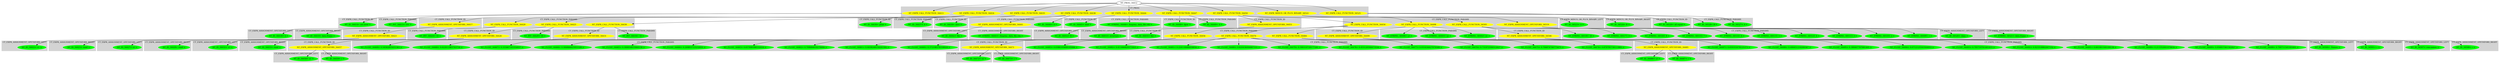 digraph {

subgraph cluster0 {
 node [style=filled,color=white];
 style=filled;
 color=lightgrey;
 label = "CT_PROG";

"NT_EXPR_CALL_FUNCTION_34413"
 [fillcolor = yellow]
"NT_EXPR_CALL_FUNCTION_34416"
 [fillcolor = yellow]
"NT_EXPR_CALL_FUNCTION_34435"
 [fillcolor = yellow]
"NT_EXPR_CALL_FUNCTION_34438"
 [fillcolor = yellow]
"NT_EXPR_CALL_FUNCTION_34444"
 [fillcolor = yellow]
"NT_EXPR_CALL_FUNCTION_34447"
 [fillcolor = yellow]
"NT_EXPR_CALL_FUNCTION_34450"
 [fillcolor = yellow]
"NT_EXPR_MINUS_OR_PLUS_BINARY_34522"
 [fillcolor = yellow]
"NT_EXPR_CALL_FUNCTION_34525"
 [fillcolor = yellow]
}
"NT_PROG_34412"->"NT_EXPR_CALL_FUNCTION_34413"
subgraph cluster1 {
 node [style=filled,color=white];
 style=filled;
 color=lightgrey;
 label = "CT_EXPR_CALL_FUNCTION_ID";

"NT_ID_34414< set.seed >"
 [fillcolor = green]
}
subgraph cluster2 {
 node [style=filled,color=white];
 style=filled;
 color=lightgrey;
 label = "CT_EXPR_CALL_FUNCTION_PARAMS";

"NT_INT_34415< 101 >"
 [fillcolor = green]
}
"NT_EXPR_CALL_FUNCTION_34413"->"NT_ID_34414< set.seed >"
"NT_EXPR_CALL_FUNCTION_34413"->"NT_INT_34415< 101 >"
"NT_PROG_34412"->"NT_EXPR_CALL_FUNCTION_34416"
subgraph cluster3 {
 node [style=filled,color=white];
 style=filled;
 color=lightgrey;
 label = "CT_EXPR_CALL_FUNCTION_ID";

"NT_EXPR_ASSIGNMENT_OPETATORS_34417"
 [fillcolor = yellow]
}
subgraph cluster4 {
 node [style=filled,color=white];
 style=filled;
 color=lightgrey;
 label = "CT_EXPR_CALL_FUNCTION_PARAMS";

"NT_EXPR_CALL_FUNCTION_34420"
 [fillcolor = yellow]
"NT_EXPR_CALL_FUNCTION_34425"
 [fillcolor = yellow]
"NT_EXPR_CALL_FUNCTION_34430"
 [fillcolor = yellow]
}
"NT_EXPR_CALL_FUNCTION_34416"->"NT_EXPR_ASSIGNMENT_OPETATORS_34417"
subgraph cluster5 {
 node [style=filled,color=white];
 style=filled;
 color=lightgrey;
 label = "CT_EXPR_ASSIGNMENT_OPETATORS_LEFT";

"NT_ID_34418< A >"
 [fillcolor = green]
}
subgraph cluster6 {
 node [style=filled,color=white];
 style=filled;
 color=lightgrey;
 label = "CT_EXPR_ASSIGNMENT_OPETATORS_RIGHT";

"NT_ID_34419< data.frame >"
 [fillcolor = green]
}
"NT_EXPR_ASSIGNMENT_OPETATORS_34417"->"NT_ID_34418< A >"
"NT_EXPR_ASSIGNMENT_OPETATORS_34417"->"NT_ID_34419< data.frame >"
"NT_EXPR_CALL_FUNCTION_34416"->"NT_EXPR_CALL_FUNCTION_34420"
subgraph cluster7 {
 node [style=filled,color=white];
 style=filled;
 color=lightgrey;
 label = "CT_EXPR_CALL_FUNCTION_ID";

"NT_EXPR_ASSIGNMENT_OPETATORS_34421"
 [fillcolor = yellow]
}
subgraph cluster8 {
 node [style=filled,color=white];
 style=filled;
 color=lightgrey;
 label = "CT_EXPR_CALL_FUNCTION_PARAMS";

"NT_INT_34424< 10 >"
 [fillcolor = green]
}
"NT_EXPR_CALL_FUNCTION_34420"->"NT_EXPR_ASSIGNMENT_OPETATORS_34421"
subgraph cluster9 {
 node [style=filled,color=white];
 style=filled;
 color=lightgrey;
 label = "CT_EXPR_ASSIGNMENT_OPETATORS_LEFT";

"NT_ID_34422< x1 >"
 [fillcolor = green]
}
subgraph cluster10 {
 node [style=filled,color=white];
 style=filled;
 color=lightgrey;
 label = "CT_EXPR_ASSIGNMENT_OPETATORS_RIGHT";

"NT_ID_34423< runif >"
 [fillcolor = green]
}
"NT_EXPR_ASSIGNMENT_OPETATORS_34421"->"NT_ID_34422< x1 >"
"NT_EXPR_ASSIGNMENT_OPETATORS_34421"->"NT_ID_34423< runif >"
"NT_EXPR_CALL_FUNCTION_34420"->"NT_INT_34424< 10 >"
"NT_EXPR_CALL_FUNCTION_34416"->"NT_EXPR_CALL_FUNCTION_34425"
subgraph cluster11 {
 node [style=filled,color=white];
 style=filled;
 color=lightgrey;
 label = "CT_EXPR_CALL_FUNCTION_ID";

"NT_EXPR_ASSIGNMENT_OPETATORS_34426"
 [fillcolor = yellow]
}
subgraph cluster12 {
 node [style=filled,color=white];
 style=filled;
 color=lightgrey;
 label = "CT_EXPR_CALL_FUNCTION_PARAMS";

"NT_INT_34429< 10 >"
 [fillcolor = green]
}
"NT_EXPR_CALL_FUNCTION_34425"->"NT_EXPR_ASSIGNMENT_OPETATORS_34426"
subgraph cluster13 {
 node [style=filled,color=white];
 style=filled;
 color=lightgrey;
 label = "CT_EXPR_ASSIGNMENT_OPETATORS_LEFT";

"NT_ID_34427< x2 >"
 [fillcolor = green]
}
subgraph cluster14 {
 node [style=filled,color=white];
 style=filled;
 color=lightgrey;
 label = "CT_EXPR_ASSIGNMENT_OPETATORS_RIGHT";

"NT_ID_34428< runif >"
 [fillcolor = green]
}
"NT_EXPR_ASSIGNMENT_OPETATORS_34426"->"NT_ID_34427< x2 >"
"NT_EXPR_ASSIGNMENT_OPETATORS_34426"->"NT_ID_34428< runif >"
"NT_EXPR_CALL_FUNCTION_34425"->"NT_INT_34429< 10 >"
"NT_EXPR_CALL_FUNCTION_34416"->"NT_EXPR_CALL_FUNCTION_34430"
subgraph cluster15 {
 node [style=filled,color=white];
 style=filled;
 color=lightgrey;
 label = "CT_EXPR_CALL_FUNCTION_ID";

"NT_EXPR_ASSIGNMENT_OPETATORS_34431"
 [fillcolor = yellow]
}
subgraph cluster16 {
 node [style=filled,color=white];
 style=filled;
 color=lightgrey;
 label = "CT_EXPR_CALL_FUNCTION_PARAMS";

"NT_INT_34434< 10 >"
 [fillcolor = green]
}
"NT_EXPR_CALL_FUNCTION_34430"->"NT_EXPR_ASSIGNMENT_OPETATORS_34431"
subgraph cluster17 {
 node [style=filled,color=white];
 style=filled;
 color=lightgrey;
 label = "CT_EXPR_ASSIGNMENT_OPETATORS_LEFT";

"NT_ID_34432< x3 >"
 [fillcolor = green]
}
subgraph cluster18 {
 node [style=filled,color=white];
 style=filled;
 color=lightgrey;
 label = "CT_EXPR_ASSIGNMENT_OPETATORS_RIGHT";

"NT_ID_34433< runif >"
 [fillcolor = green]
}
"NT_EXPR_ASSIGNMENT_OPETATORS_34431"->"NT_ID_34432< x3 >"
"NT_EXPR_ASSIGNMENT_OPETATORS_34431"->"NT_ID_34433< runif >"
"NT_EXPR_CALL_FUNCTION_34430"->"NT_INT_34434< 10 >"
"NT_PROG_34412"->"NT_EXPR_CALL_FUNCTION_34435"
subgraph cluster19 {
 node [style=filled,color=white];
 style=filled;
 color=lightgrey;
 label = "CT_EXPR_CALL_FUNCTION_ID";

"NT_ID_34436< print >"
 [fillcolor = green]
}
subgraph cluster20 {
 node [style=filled,color=white];
 style=filled;
 color=lightgrey;
 label = "CT_EXPR_CALL_FUNCTION_PARAMS";

"NT_ID_34437< A >"
 [fillcolor = green]
}
"NT_EXPR_CALL_FUNCTION_34435"->"NT_ID_34436< print >"
"NT_EXPR_CALL_FUNCTION_34435"->"NT_ID_34437< A >"
"NT_PROG_34412"->"NT_EXPR_CALL_FUNCTION_34438"
subgraph cluster21 {
 node [style=filled,color=white];
 style=filled;
 color=lightgrey;
 label = "CT_EXPR_CALL_FUNCTION_ID";

"NT_ID_34439< save >"
 [fillcolor = green]
}
subgraph cluster22 {
 node [style=filled,color=white];
 style=filled;
 color=lightgrey;
 label = "CT_EXPR_CALL_FUNCTION_PARAMS";

"NT_ID_34440< A >"
 [fillcolor = green]
"NT_EXPR_ASSIGNMENT_OPETATORS_34441"
 [fillcolor = yellow]
}
"NT_EXPR_CALL_FUNCTION_34438"->"NT_ID_34439< save >"
"NT_EXPR_CALL_FUNCTION_34438"->"NT_ID_34440< A >"
"NT_EXPR_CALL_FUNCTION_34438"->"NT_EXPR_ASSIGNMENT_OPETATORS_34441"
subgraph cluster23 {
 node [style=filled,color=white];
 style=filled;
 color=lightgrey;
 label = "CT_EXPR_ASSIGNMENT_OPETATORS_LEFT";

"NT_ID_34442< file >"
 [fillcolor = green]
}
subgraph cluster24 {
 node [style=filled,color=white];
 style=filled;
 color=lightgrey;
 label = "CT_EXPR_ASSIGNMENT_OPETATORS_RIGHT";

"NT_STRING_34443< /tmp/my_data_file.rda >"
 [fillcolor = green]
}
"NT_EXPR_ASSIGNMENT_OPETATORS_34441"->"NT_ID_34442< file >"
"NT_EXPR_ASSIGNMENT_OPETATORS_34441"->"NT_STRING_34443< /tmp/my_data_file.rda >"
"NT_PROG_34412"->"NT_EXPR_CALL_FUNCTION_34444"
subgraph cluster25 {
 node [style=filled,color=white];
 style=filled;
 color=lightgrey;
 label = "CT_EXPR_CALL_FUNCTION_ID";

"NT_ID_34445< load >"
 [fillcolor = green]
}
subgraph cluster26 {
 node [style=filled,color=white];
 style=filled;
 color=lightgrey;
 label = "CT_EXPR_CALL_FUNCTION_PARAMS";

"NT_STRING_34446< /tmp/my_data_file.rda >"
 [fillcolor = green]
}
"NT_EXPR_CALL_FUNCTION_34444"->"NT_ID_34445< load >"
"NT_EXPR_CALL_FUNCTION_34444"->"NT_STRING_34446< /tmp/my_data_file.rda >"
"NT_PROG_34412"->"NT_EXPR_CALL_FUNCTION_34447"
subgraph cluster27 {
 node [style=filled,color=white];
 style=filled;
 color=lightgrey;
 label = "CT_EXPR_CALL_FUNCTION_ID";

"NT_ID_34448< dput >"
 [fillcolor = green]
}
subgraph cluster28 {
 node [style=filled,color=white];
 style=filled;
 color=lightgrey;
 label = "CT_EXPR_CALL_FUNCTION_PARAMS";

"NT_ID_34449< A >"
 [fillcolor = green]
}
"NT_EXPR_CALL_FUNCTION_34447"->"NT_ID_34448< dput >"
"NT_EXPR_CALL_FUNCTION_34447"->"NT_ID_34449< A >"
"NT_PROG_34412"->"NT_EXPR_CALL_FUNCTION_34450"
subgraph cluster29 {
 node [style=filled,color=white];
 style=filled;
 color=lightgrey;
 label = "CT_EXPR_CALL_FUNCTION_ID";

"NT_EXPR_ASSIGNMENT_OPETATORS_34451"
 [fillcolor = yellow]
}
subgraph cluster30 {
 node [style=filled,color=white];
 style=filled;
 color=lightgrey;
 label = "CT_EXPR_CALL_FUNCTION_PARAMS";

"NT_EXPR_CALL_FUNCTION_34454"
 [fillcolor = yellow]
"NT_EXPR_CALL_FUNCTION_34498"
 [fillcolor = yellow]
"NT_EXPR_CALL_FUNCTION_34505"
 [fillcolor = yellow]
"NT_EXPR_ASSIGNMENT_OPETATORS_34519"
 [fillcolor = yellow]
}
"NT_EXPR_CALL_FUNCTION_34450"->"NT_EXPR_ASSIGNMENT_OPETATORS_34451"
subgraph cluster31 {
 node [style=filled,color=white];
 style=filled;
 color=lightgrey;
 label = "CT_EXPR_ASSIGNMENT_OPETATORS_LEFT";

"NT_ID_34452< B >"
 [fillcolor = green]
}
subgraph cluster32 {
 node [style=filled,color=white];
 style=filled;
 color=lightgrey;
 label = "CT_EXPR_ASSIGNMENT_OPETATORS_RIGHT";

"NT_ID_34453< structure >"
 [fillcolor = green]
}
"NT_EXPR_ASSIGNMENT_OPETATORS_34451"->"NT_ID_34452< B >"
"NT_EXPR_ASSIGNMENT_OPETATORS_34451"->"NT_ID_34453< structure >"
"NT_EXPR_CALL_FUNCTION_34450"->"NT_EXPR_CALL_FUNCTION_34454"
subgraph cluster33 {
 node [style=filled,color=white];
 style=filled;
 color=lightgrey;
 label = "CT_EXPR_CALL_FUNCTION_ID";

"NT_ID_34455< list >"
 [fillcolor = green]
}
subgraph cluster34 {
 node [style=filled,color=white];
 style=filled;
 color=lightgrey;
 label = "CT_EXPR_CALL_FUNCTION_PARAMS";

"NT_EXPR_CALL_FUNCTION_34456"
 [fillcolor = yellow]
"NT_EXPR_CALL_FUNCTION_34470"
 [fillcolor = yellow]
"NT_EXPR_CALL_FUNCTION_34484"
 [fillcolor = yellow]
}
"NT_EXPR_CALL_FUNCTION_34454"->"NT_ID_34455< list >"
"NT_EXPR_CALL_FUNCTION_34454"->"NT_EXPR_CALL_FUNCTION_34456"
subgraph cluster35 {
 node [style=filled,color=white];
 style=filled;
 color=lightgrey;
 label = "CT_EXPR_CALL_FUNCTION_ID";

"NT_EXPR_ASSIGNMENT_OPETATORS_34457"
 [fillcolor = yellow]
}
subgraph cluster36 {
 node [style=filled,color=white];
 style=filled;
 color=lightgrey;
 label = "CT_EXPR_CALL_FUNCTION_PARAMS";

"NT_FLOAT_34460< 0.372198376338929 >"
 [fillcolor = green]
"NT_FLOAT_34461< 0.0438248154241592 >"
 [fillcolor = green]
"NT_FLOAT_34462< 0.709684018278494 >"
 [fillcolor = green]
"NT_FLOAT_34463< 0.657690396532416 >"
 [fillcolor = green]
"NT_FLOAT_34464< 0.249855723232031 >"
 [fillcolor = green]
"NT_FLOAT_34465< 0.300054833060130 >"
 [fillcolor = green]
"NT_FLOAT_34466< 0.584866625955328 >"
 [fillcolor = green]
"NT_FLOAT_34467< 0.333467143354937 >"
 [fillcolor = green]
"NT_FLOAT_34468< 0.622011963743716 >"
 [fillcolor = green]
"NT_FLOAT_34469< 0.54582855431363 >"
 [fillcolor = green]
}
"NT_EXPR_CALL_FUNCTION_34456"->"NT_EXPR_ASSIGNMENT_OPETATORS_34457"
subgraph cluster37 {
 node [style=filled,color=white];
 style=filled;
 color=lightgrey;
 label = "CT_EXPR_ASSIGNMENT_OPETATORS_LEFT";

"NT_ID_34458< x1 >"
 [fillcolor = green]
}
subgraph cluster38 {
 node [style=filled,color=white];
 style=filled;
 color=lightgrey;
 label = "CT_EXPR_ASSIGNMENT_OPETATORS_RIGHT";

"NT_ID_34459< c >"
 [fillcolor = green]
}
"NT_EXPR_ASSIGNMENT_OPETATORS_34457"->"NT_ID_34458< x1 >"
"NT_EXPR_ASSIGNMENT_OPETATORS_34457"->"NT_ID_34459< c >"
"NT_EXPR_CALL_FUNCTION_34456"->"NT_FLOAT_34460< 0.372198376338929 >"
"NT_EXPR_CALL_FUNCTION_34456"->"NT_FLOAT_34461< 0.0438248154241592 >"
"NT_EXPR_CALL_FUNCTION_34456"->"NT_FLOAT_34462< 0.709684018278494 >"
"NT_EXPR_CALL_FUNCTION_34456"->"NT_FLOAT_34463< 0.657690396532416 >"
"NT_EXPR_CALL_FUNCTION_34456"->"NT_FLOAT_34464< 0.249855723232031 >"
"NT_EXPR_CALL_FUNCTION_34456"->"NT_FLOAT_34465< 0.300054833060130 >"
"NT_EXPR_CALL_FUNCTION_34456"->"NT_FLOAT_34466< 0.584866625955328 >"
"NT_EXPR_CALL_FUNCTION_34456"->"NT_FLOAT_34467< 0.333467143354937 >"
"NT_EXPR_CALL_FUNCTION_34456"->"NT_FLOAT_34468< 0.622011963743716 >"
"NT_EXPR_CALL_FUNCTION_34456"->"NT_FLOAT_34469< 0.54582855431363 >"
"NT_EXPR_CALL_FUNCTION_34454"->"NT_EXPR_CALL_FUNCTION_34470"
subgraph cluster39 {
 node [style=filled,color=white];
 style=filled;
 color=lightgrey;
 label = "CT_EXPR_CALL_FUNCTION_ID";

"NT_EXPR_ASSIGNMENT_OPETATORS_34471"
 [fillcolor = yellow]
}
subgraph cluster40 {
 node [style=filled,color=white];
 style=filled;
 color=lightgrey;
 label = "CT_EXPR_CALL_FUNCTION_PARAMS";

"NT_FLOAT_34474< 0.879795730113983 >"
 [fillcolor = green]
"NT_FLOAT_34475< 0.706874740775675 >"
 [fillcolor = green]
"NT_FLOAT_34476< 0.731972594512627 >"
 [fillcolor = green]
"NT_FLOAT_34477< 0.931634427979589 >"
 [fillcolor = green]
"NT_FLOAT_34478< 0.455120594473556 >"
 [fillcolor = green]
"NT_FLOAT_34479< 0.590319729177281 >"
 [fillcolor = green]
"NT_FLOAT_34480< 0.820436094887555 >"
 [fillcolor = green]
"NT_FLOAT_34481< 0.224118480458856 >"
 [fillcolor = green]
"NT_FLOAT_34482< 0.411666829371825 >"
 [fillcolor = green]
"NT_FLOAT_34483< 0.0386105608195066 >"
 [fillcolor = green]
}
"NT_EXPR_CALL_FUNCTION_34470"->"NT_EXPR_ASSIGNMENT_OPETATORS_34471"
subgraph cluster41 {
 node [style=filled,color=white];
 style=filled;
 color=lightgrey;
 label = "CT_EXPR_ASSIGNMENT_OPETATORS_LEFT";

"NT_ID_34472< x2 >"
 [fillcolor = green]
}
subgraph cluster42 {
 node [style=filled,color=white];
 style=filled;
 color=lightgrey;
 label = "CT_EXPR_ASSIGNMENT_OPETATORS_RIGHT";

"NT_ID_34473< c >"
 [fillcolor = green]
}
"NT_EXPR_ASSIGNMENT_OPETATORS_34471"->"NT_ID_34472< x2 >"
"NT_EXPR_ASSIGNMENT_OPETATORS_34471"->"NT_ID_34473< c >"
"NT_EXPR_CALL_FUNCTION_34470"->"NT_FLOAT_34474< 0.879795730113983 >"
"NT_EXPR_CALL_FUNCTION_34470"->"NT_FLOAT_34475< 0.706874740775675 >"
"NT_EXPR_CALL_FUNCTION_34470"->"NT_FLOAT_34476< 0.731972594512627 >"
"NT_EXPR_CALL_FUNCTION_34470"->"NT_FLOAT_34477< 0.931634427979589 >"
"NT_EXPR_CALL_FUNCTION_34470"->"NT_FLOAT_34478< 0.455120594473556 >"
"NT_EXPR_CALL_FUNCTION_34470"->"NT_FLOAT_34479< 0.590319729177281 >"
"NT_EXPR_CALL_FUNCTION_34470"->"NT_FLOAT_34480< 0.820436094887555 >"
"NT_EXPR_CALL_FUNCTION_34470"->"NT_FLOAT_34481< 0.224118480458856 >"
"NT_EXPR_CALL_FUNCTION_34470"->"NT_FLOAT_34482< 0.411666829371825 >"
"NT_EXPR_CALL_FUNCTION_34470"->"NT_FLOAT_34483< 0.0386105608195066 >"
"NT_EXPR_CALL_FUNCTION_34454"->"NT_EXPR_CALL_FUNCTION_34484"
subgraph cluster43 {
 node [style=filled,color=white];
 style=filled;
 color=lightgrey;
 label = "CT_EXPR_CALL_FUNCTION_ID";

"NT_EXPR_ASSIGNMENT_OPETATORS_34485"
 [fillcolor = yellow]
}
subgraph cluster44 {
 node [style=filled,color=white];
 style=filled;
 color=lightgrey;
 label = "CT_EXPR_CALL_FUNCTION_PARAMS";

"NT_FLOAT_34488< 0.700711545301601 >"
 [fillcolor = green]
"NT_FLOAT_34489< 0.956837461562827 >"
 [fillcolor = green]
"NT_FLOAT_34490< 0.213352001970634 >"
 [fillcolor = green]
"NT_FLOAT_34491< 0.661061500199139 >"
 [fillcolor = green]
"NT_FLOAT_34492< 0.923318882007152 >"
 [fillcolor = green]
"NT_FLOAT_34493< 0.795719761401415 >"
 [fillcolor = green]
"NT_FLOAT_34494< 0.0712125543504953 >"
 [fillcolor = green]
"NT_FLOAT_34495< 0.389407767681405 >"
 [fillcolor = green]
"NT_FLOAT_34496< 0.406451216200367 >"
 [fillcolor = green]
"NT_FLOAT_34497< 0.659355078125373 >"
 [fillcolor = green]
}
"NT_EXPR_CALL_FUNCTION_34484"->"NT_EXPR_ASSIGNMENT_OPETATORS_34485"
subgraph cluster45 {
 node [style=filled,color=white];
 style=filled;
 color=lightgrey;
 label = "CT_EXPR_ASSIGNMENT_OPETATORS_LEFT";

"NT_ID_34486< x3 >"
 [fillcolor = green]
}
subgraph cluster46 {
 node [style=filled,color=white];
 style=filled;
 color=lightgrey;
 label = "CT_EXPR_ASSIGNMENT_OPETATORS_RIGHT";

"NT_ID_34487< c >"
 [fillcolor = green]
}
"NT_EXPR_ASSIGNMENT_OPETATORS_34485"->"NT_ID_34486< x3 >"
"NT_EXPR_ASSIGNMENT_OPETATORS_34485"->"NT_ID_34487< c >"
"NT_EXPR_CALL_FUNCTION_34484"->"NT_FLOAT_34488< 0.700711545301601 >"
"NT_EXPR_CALL_FUNCTION_34484"->"NT_FLOAT_34489< 0.956837461562827 >"
"NT_EXPR_CALL_FUNCTION_34484"->"NT_FLOAT_34490< 0.213352001970634 >"
"NT_EXPR_CALL_FUNCTION_34484"->"NT_FLOAT_34491< 0.661061500199139 >"
"NT_EXPR_CALL_FUNCTION_34484"->"NT_FLOAT_34492< 0.923318882007152 >"
"NT_EXPR_CALL_FUNCTION_34484"->"NT_FLOAT_34493< 0.795719761401415 >"
"NT_EXPR_CALL_FUNCTION_34484"->"NT_FLOAT_34494< 0.0712125543504953 >"
"NT_EXPR_CALL_FUNCTION_34484"->"NT_FLOAT_34495< 0.389407767681405 >"
"NT_EXPR_CALL_FUNCTION_34484"->"NT_FLOAT_34496< 0.406451216200367 >"
"NT_EXPR_CALL_FUNCTION_34484"->"NT_FLOAT_34497< 0.659355078125373 >"
"NT_EXPR_CALL_FUNCTION_34450"->"NT_EXPR_CALL_FUNCTION_34498"
subgraph cluster47 {
 node [style=filled,color=white];
 style=filled;
 color=lightgrey;
 label = "CT_EXPR_CALL_FUNCTION_ID";

"NT_EXPR_ASSIGNMENT_OPETATORS_34499"
 [fillcolor = yellow]
}
subgraph cluster48 {
 node [style=filled,color=white];
 style=filled;
 color=lightgrey;
 label = "CT_EXPR_CALL_FUNCTION_PARAMS";

"NT_STRING_34502< x1 >"
 [fillcolor = green]
"NT_STRING_34503< x2 >"
 [fillcolor = green]
"NT_STRING_34504< x3 >"
 [fillcolor = green]
}
"NT_EXPR_CALL_FUNCTION_34498"->"NT_EXPR_ASSIGNMENT_OPETATORS_34499"
subgraph cluster49 {
 node [style=filled,color=white];
 style=filled;
 color=lightgrey;
 label = "CT_EXPR_ASSIGNMENT_OPETATORS_LEFT";

"NT_ID_34500< .Names >"
 [fillcolor = green]
}
subgraph cluster50 {
 node [style=filled,color=white];
 style=filled;
 color=lightgrey;
 label = "CT_EXPR_ASSIGNMENT_OPETATORS_RIGHT";

"NT_ID_34501< c >"
 [fillcolor = green]
}
"NT_EXPR_ASSIGNMENT_OPETATORS_34499"->"NT_ID_34500< .Names >"
"NT_EXPR_ASSIGNMENT_OPETATORS_34499"->"NT_ID_34501< c >"
"NT_EXPR_CALL_FUNCTION_34498"->"NT_STRING_34502< x1 >"
"NT_EXPR_CALL_FUNCTION_34498"->"NT_STRING_34503< x2 >"
"NT_EXPR_CALL_FUNCTION_34498"->"NT_STRING_34504< x3 >"
"NT_EXPR_CALL_FUNCTION_34450"->"NT_EXPR_CALL_FUNCTION_34505"
subgraph cluster51 {
 node [style=filled,color=white];
 style=filled;
 color=lightgrey;
 label = "CT_EXPR_CALL_FUNCTION_ID";

"NT_EXPR_ASSIGNMENT_OPETATORS_34506"
 [fillcolor = yellow]
}
subgraph cluster52 {
 node [style=filled,color=white];
 style=filled;
 color=lightgrey;
 label = "CT_EXPR_CALL_FUNCTION_PARAMS";

"NT_STRING_34509< 1 >"
 [fillcolor = green]
"NT_STRING_34510< 2 >"
 [fillcolor = green]
"NT_STRING_34511< 3 >"
 [fillcolor = green]
"NT_STRING_34512< 4 >"
 [fillcolor = green]
"NT_STRING_34513< 5 >"
 [fillcolor = green]
"NT_STRING_34514< 6 >"
 [fillcolor = green]
"NT_STRING_34515< 7 >"
 [fillcolor = green]
"NT_STRING_34516< 8 >"
 [fillcolor = green]
"NT_STRING_34517< 9 >"
 [fillcolor = green]
"NT_STRING_34518< 10 >"
 [fillcolor = green]
}
"NT_EXPR_CALL_FUNCTION_34505"->"NT_EXPR_ASSIGNMENT_OPETATORS_34506"
subgraph cluster53 {
 node [style=filled,color=white];
 style=filled;
 color=lightgrey;
 label = "CT_EXPR_ASSIGNMENT_OPETATORS_LEFT";

"NT_ID_34507< row.names >"
 [fillcolor = green]
}
subgraph cluster54 {
 node [style=filled,color=white];
 style=filled;
 color=lightgrey;
 label = "CT_EXPR_ASSIGNMENT_OPETATORS_RIGHT";

"NT_ID_34508< c >"
 [fillcolor = green]
}
"NT_EXPR_ASSIGNMENT_OPETATORS_34506"->"NT_ID_34507< row.names >"
"NT_EXPR_ASSIGNMENT_OPETATORS_34506"->"NT_ID_34508< c >"
"NT_EXPR_CALL_FUNCTION_34505"->"NT_STRING_34509< 1 >"
"NT_EXPR_CALL_FUNCTION_34505"->"NT_STRING_34510< 2 >"
"NT_EXPR_CALL_FUNCTION_34505"->"NT_STRING_34511< 3 >"
"NT_EXPR_CALL_FUNCTION_34505"->"NT_STRING_34512< 4 >"
"NT_EXPR_CALL_FUNCTION_34505"->"NT_STRING_34513< 5 >"
"NT_EXPR_CALL_FUNCTION_34505"->"NT_STRING_34514< 6 >"
"NT_EXPR_CALL_FUNCTION_34505"->"NT_STRING_34515< 7 >"
"NT_EXPR_CALL_FUNCTION_34505"->"NT_STRING_34516< 8 >"
"NT_EXPR_CALL_FUNCTION_34505"->"NT_STRING_34517< 9 >"
"NT_EXPR_CALL_FUNCTION_34505"->"NT_STRING_34518< 10 >"
"NT_EXPR_CALL_FUNCTION_34450"->"NT_EXPR_ASSIGNMENT_OPETATORS_34519"
subgraph cluster55 {
 node [style=filled,color=white];
 style=filled;
 color=lightgrey;
 label = "CT_EXPR_ASSIGNMENT_OPETATORS_LEFT";

"NT_ID_34520< class >"
 [fillcolor = green]
}
subgraph cluster56 {
 node [style=filled,color=white];
 style=filled;
 color=lightgrey;
 label = "CT_EXPR_ASSIGNMENT_OPETATORS_RIGHT";

"NT_STRING_34521< data.frame >"
 [fillcolor = green]
}
"NT_EXPR_ASSIGNMENT_OPETATORS_34519"->"NT_ID_34520< class >"
"NT_EXPR_ASSIGNMENT_OPETATORS_34519"->"NT_STRING_34521< data.frame >"
"NT_PROG_34412"->"NT_EXPR_MINUS_OR_PLUS_BINARY_34522"
subgraph cluster57 {
 node [style=filled,color=white];
 style=filled;
 color=lightgrey;
 label = "CT_EXPR_MINUS_OR_PLUS_BINARY_LEFT";

"NT_ID_34523< A >"
 [fillcolor = green]
}
subgraph cluster58 {
 node [style=filled,color=white];
 style=filled;
 color=lightgrey;
 label = "CT_EXPR_MINUS_OR_PLUS_BINARY_RIGHT";

"NT_ID_34524< B >"
 [fillcolor = green]
}
"NT_EXPR_MINUS_OR_PLUS_BINARY_34522"->"NT_ID_34523< A >"
"NT_EXPR_MINUS_OR_PLUS_BINARY_34522"->"NT_ID_34524< B >"
"NT_PROG_34412"->"NT_EXPR_CALL_FUNCTION_34525"
subgraph cluster59 {
 node [style=filled,color=white];
 style=filled;
 color=lightgrey;
 label = "CT_EXPR_CALL_FUNCTION_ID";

"NT_ID_34526< all.equal >"
 [fillcolor = green]
}
subgraph cluster60 {
 node [style=filled,color=white];
 style=filled;
 color=lightgrey;
 label = "CT_EXPR_CALL_FUNCTION_PARAMS";

"NT_ID_34527< A >"
 [fillcolor = green]
"NT_ID_34528< B >"
 [fillcolor = green]
}
"NT_EXPR_CALL_FUNCTION_34525"->"NT_ID_34526< all.equal >"
"NT_EXPR_CALL_FUNCTION_34525"->"NT_ID_34527< A >"
"NT_EXPR_CALL_FUNCTION_34525"->"NT_ID_34528< B >"
}
